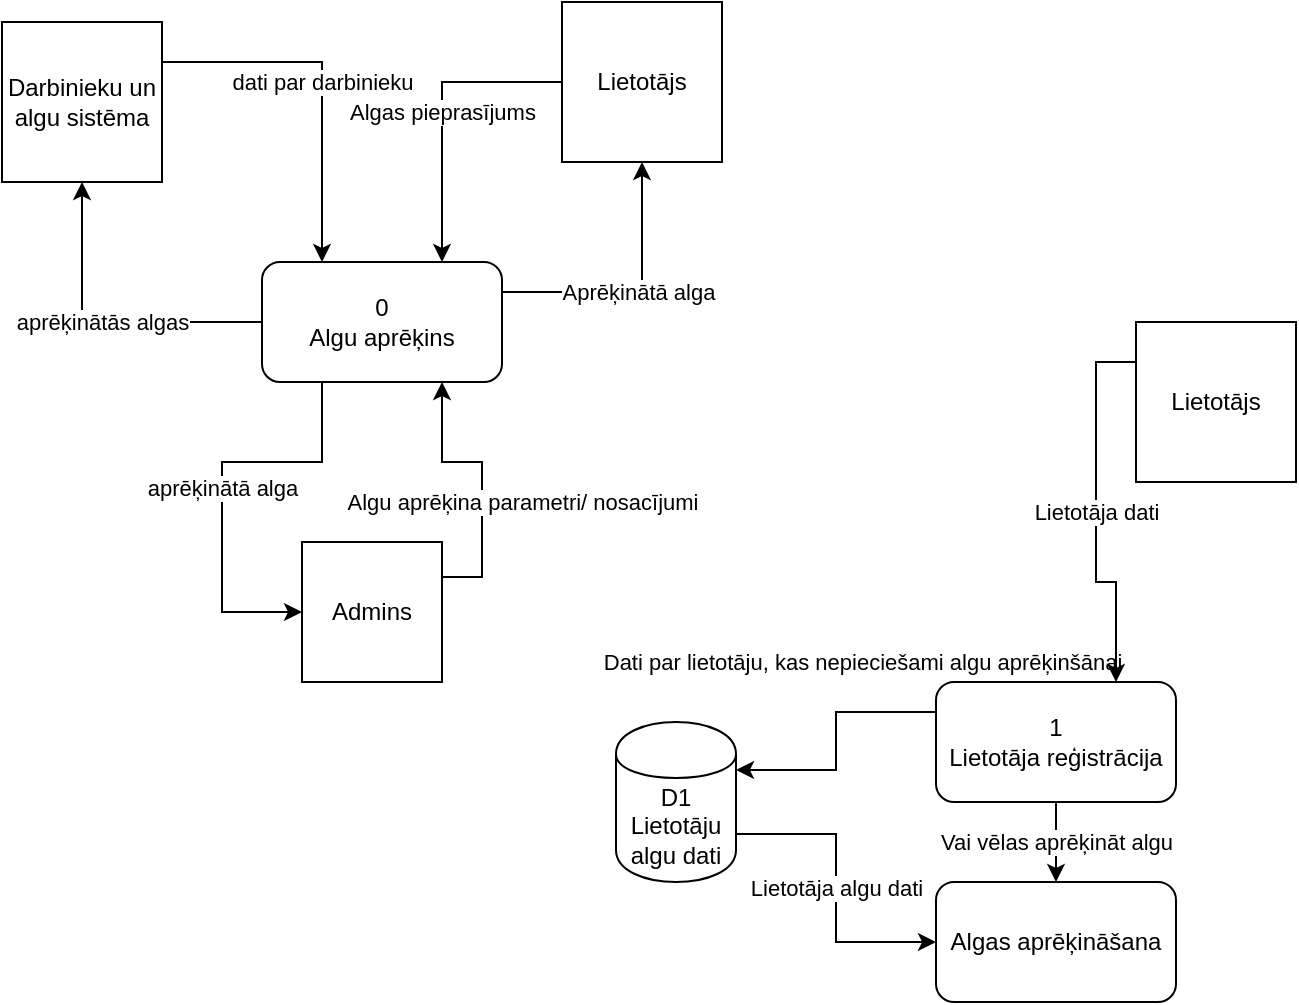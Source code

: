 <mxfile version="10.4.2" type="github"><diagram id="9gU_bmAs9LUeb24aSoqS" name="Page-1"><mxGraphModel dx="1010" dy="550" grid="1" gridSize="10" guides="1" tooltips="1" connect="1" arrows="1" fold="1" page="1" pageScale="1" pageWidth="827" pageHeight="1169" math="0" shadow="0"><root><mxCell id="0"/><mxCell id="1" parent="0"/><mxCell id="I-Zjqk1EnUFDiZhF1_fz-6" value="Algas pieprasījums" style="edgeStyle=orthogonalEdgeStyle;rounded=0;orthogonalLoop=1;jettySize=auto;html=1;exitX=0;exitY=0.5;exitDx=0;exitDy=0;entryX=0.75;entryY=0;entryDx=0;entryDy=0;" parent="1" source="I-Zjqk1EnUFDiZhF1_fz-1" target="I-Zjqk1EnUFDiZhF1_fz-2" edge="1"><mxGeometry relative="1" as="geometry"/></mxCell><mxCell id="I-Zjqk1EnUFDiZhF1_fz-1" value="Lietotājs" style="whiteSpace=wrap;html=1;aspect=fixed;" parent="1" vertex="1"><mxGeometry x="333" y="40" width="80" height="80" as="geometry"/></mxCell><mxCell id="I-Zjqk1EnUFDiZhF1_fz-5" value="Aprēķinātā alga" style="edgeStyle=orthogonalEdgeStyle;rounded=0;orthogonalLoop=1;jettySize=auto;html=1;exitX=1;exitY=0.25;exitDx=0;exitDy=0;" parent="1" source="I-Zjqk1EnUFDiZhF1_fz-2" target="I-Zjqk1EnUFDiZhF1_fz-1" edge="1"><mxGeometry relative="1" as="geometry"/></mxCell><mxCell id="I-Zjqk1EnUFDiZhF1_fz-9" value="aprēķinātās algas" style="edgeStyle=orthogonalEdgeStyle;rounded=0;orthogonalLoop=1;jettySize=auto;html=1;exitX=0;exitY=0.5;exitDx=0;exitDy=0;" parent="1" source="I-Zjqk1EnUFDiZhF1_fz-2" target="I-Zjqk1EnUFDiZhF1_fz-4" edge="1"><mxGeometry relative="1" as="geometry"/></mxCell><mxCell id="I-Zjqk1EnUFDiZhF1_fz-12" value="aprēķinātā alga" style="edgeStyle=orthogonalEdgeStyle;rounded=0;orthogonalLoop=1;jettySize=auto;html=1;exitX=0.25;exitY=1;exitDx=0;exitDy=0;entryX=0;entryY=0.5;entryDx=0;entryDy=0;" parent="1" source="I-Zjqk1EnUFDiZhF1_fz-2" target="I-Zjqk1EnUFDiZhF1_fz-10" edge="1"><mxGeometry relative="1" as="geometry"/></mxCell><mxCell id="I-Zjqk1EnUFDiZhF1_fz-2" value="&lt;span&gt;0&lt;/span&gt;&lt;br&gt;&lt;span&gt;Algu aprēķins&lt;/span&gt;" style="rounded=1;whiteSpace=wrap;html=1;" parent="1" vertex="1"><mxGeometry x="183" y="170" width="120" height="60" as="geometry"/></mxCell><mxCell id="I-Zjqk1EnUFDiZhF1_fz-8" value="dati par darbinieku" style="edgeStyle=orthogonalEdgeStyle;rounded=0;orthogonalLoop=1;jettySize=auto;html=1;exitX=1;exitY=0.25;exitDx=0;exitDy=0;entryX=0.25;entryY=0;entryDx=0;entryDy=0;" parent="1" source="I-Zjqk1EnUFDiZhF1_fz-4" target="I-Zjqk1EnUFDiZhF1_fz-2" edge="1"><mxGeometry relative="1" as="geometry"/></mxCell><mxCell id="I-Zjqk1EnUFDiZhF1_fz-4" value="Darbinieku un algu sistēma" style="whiteSpace=wrap;html=1;aspect=fixed;" parent="1" vertex="1"><mxGeometry x="53" y="50" width="80" height="80" as="geometry"/></mxCell><mxCell id="I-Zjqk1EnUFDiZhF1_fz-11" value="Algu aprēķina parametri/ nosacījumi" style="edgeStyle=orthogonalEdgeStyle;rounded=0;orthogonalLoop=1;jettySize=auto;html=1;exitX=1;exitY=0.25;exitDx=0;exitDy=0;entryX=0.75;entryY=1;entryDx=0;entryDy=0;" parent="1" source="I-Zjqk1EnUFDiZhF1_fz-10" target="I-Zjqk1EnUFDiZhF1_fz-2" edge="1"><mxGeometry x="-0.159" y="-20" relative="1" as="geometry"><mxPoint as="offset"/></mxGeometry></mxCell><mxCell id="I-Zjqk1EnUFDiZhF1_fz-10" value="Admins" style="rounded=0;whiteSpace=wrap;html=1;" parent="1" vertex="1"><mxGeometry x="203" y="310" width="70" height="70" as="geometry"/></mxCell><mxCell id="I-Zjqk1EnUFDiZhF1_fz-17" value="Dati par lietotāju, kas nepieciešami algu aprēķinšānai" style="edgeStyle=orthogonalEdgeStyle;rounded=0;orthogonalLoop=1;jettySize=auto;html=1;exitX=0;exitY=0.25;exitDx=0;exitDy=0;entryX=1;entryY=0.3;entryDx=0;entryDy=0;" parent="1" source="I-Zjqk1EnUFDiZhF1_fz-13" target="h-7F7zAk3boppSkmL66g-1" edge="1"><mxGeometry x="-0.429" y="-25" relative="1" as="geometry"><mxPoint as="offset"/><mxPoint x="430" y="410" as="targetPoint"/></mxGeometry></mxCell><mxCell id="I-Zjqk1EnUFDiZhF1_fz-21" value="Vai vēlas aprēķināt algu" style="edgeStyle=orthogonalEdgeStyle;rounded=0;orthogonalLoop=1;jettySize=auto;html=1;exitX=0.5;exitY=1;exitDx=0;exitDy=0;entryX=0.5;entryY=0;entryDx=0;entryDy=0;" parent="1" source="I-Zjqk1EnUFDiZhF1_fz-13" target="I-Zjqk1EnUFDiZhF1_fz-20" edge="1"><mxGeometry relative="1" as="geometry"/></mxCell><mxCell id="I-Zjqk1EnUFDiZhF1_fz-13" value="1&lt;br&gt;Lietotāja reģistrācija&lt;br&gt;" style="rounded=1;whiteSpace=wrap;html=1;" parent="1" vertex="1"><mxGeometry x="520" y="380" width="120" height="60" as="geometry"/></mxCell><mxCell id="I-Zjqk1EnUFDiZhF1_fz-15" value="Lietotāja dati" style="edgeStyle=orthogonalEdgeStyle;rounded=0;orthogonalLoop=1;jettySize=auto;html=1;exitX=0;exitY=0.25;exitDx=0;exitDy=0;entryX=0.75;entryY=0;entryDx=0;entryDy=0;" parent="1" source="I-Zjqk1EnUFDiZhF1_fz-14" target="I-Zjqk1EnUFDiZhF1_fz-13" edge="1"><mxGeometry relative="1" as="geometry"><mxPoint x="610" y="370" as="targetPoint"/></mxGeometry></mxCell><mxCell id="I-Zjqk1EnUFDiZhF1_fz-14" value="Lietotājs" style="whiteSpace=wrap;html=1;aspect=fixed;" parent="1" vertex="1"><mxGeometry x="620" y="200" width="80" height="80" as="geometry"/></mxCell><mxCell id="I-Zjqk1EnUFDiZhF1_fz-22" value="Lietotāja algu dati" style="edgeStyle=orthogonalEdgeStyle;rounded=0;orthogonalLoop=1;jettySize=auto;html=1;exitX=1;exitY=0.7;exitDx=0;exitDy=0;entryX=0;entryY=0.5;entryDx=0;entryDy=0;" parent="1" source="h-7F7zAk3boppSkmL66g-1" target="I-Zjqk1EnUFDiZhF1_fz-20" edge="1"><mxGeometry relative="1" as="geometry"><mxPoint x="410" y="470" as="sourcePoint"/></mxGeometry></mxCell><mxCell id="I-Zjqk1EnUFDiZhF1_fz-20" value="Algas aprēķināšana" style="rounded=1;whiteSpace=wrap;html=1;" parent="1" vertex="1"><mxGeometry x="520" y="480" width="120" height="60" as="geometry"/></mxCell><mxCell id="h-7F7zAk3boppSkmL66g-1" value="&lt;span&gt;D1&lt;/span&gt;&lt;br&gt;&lt;span&gt;Lietotāju algu dati&lt;/span&gt;" style="shape=cylinder;whiteSpace=wrap;html=1;boundedLbl=1;backgroundOutline=1;" vertex="1" parent="1"><mxGeometry x="360" y="400" width="60" height="80" as="geometry"/></mxCell></root></mxGraphModel></diagram></mxfile>